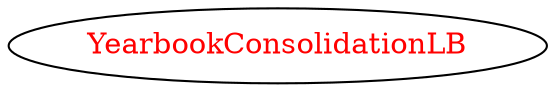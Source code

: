 digraph dependencyGraph {
 concentrate=true;
 ranksep="2.0";
 rankdir="LR"; 
 splines="ortho";
"YearbookConsolidationLB" [fontcolor="red"];
}